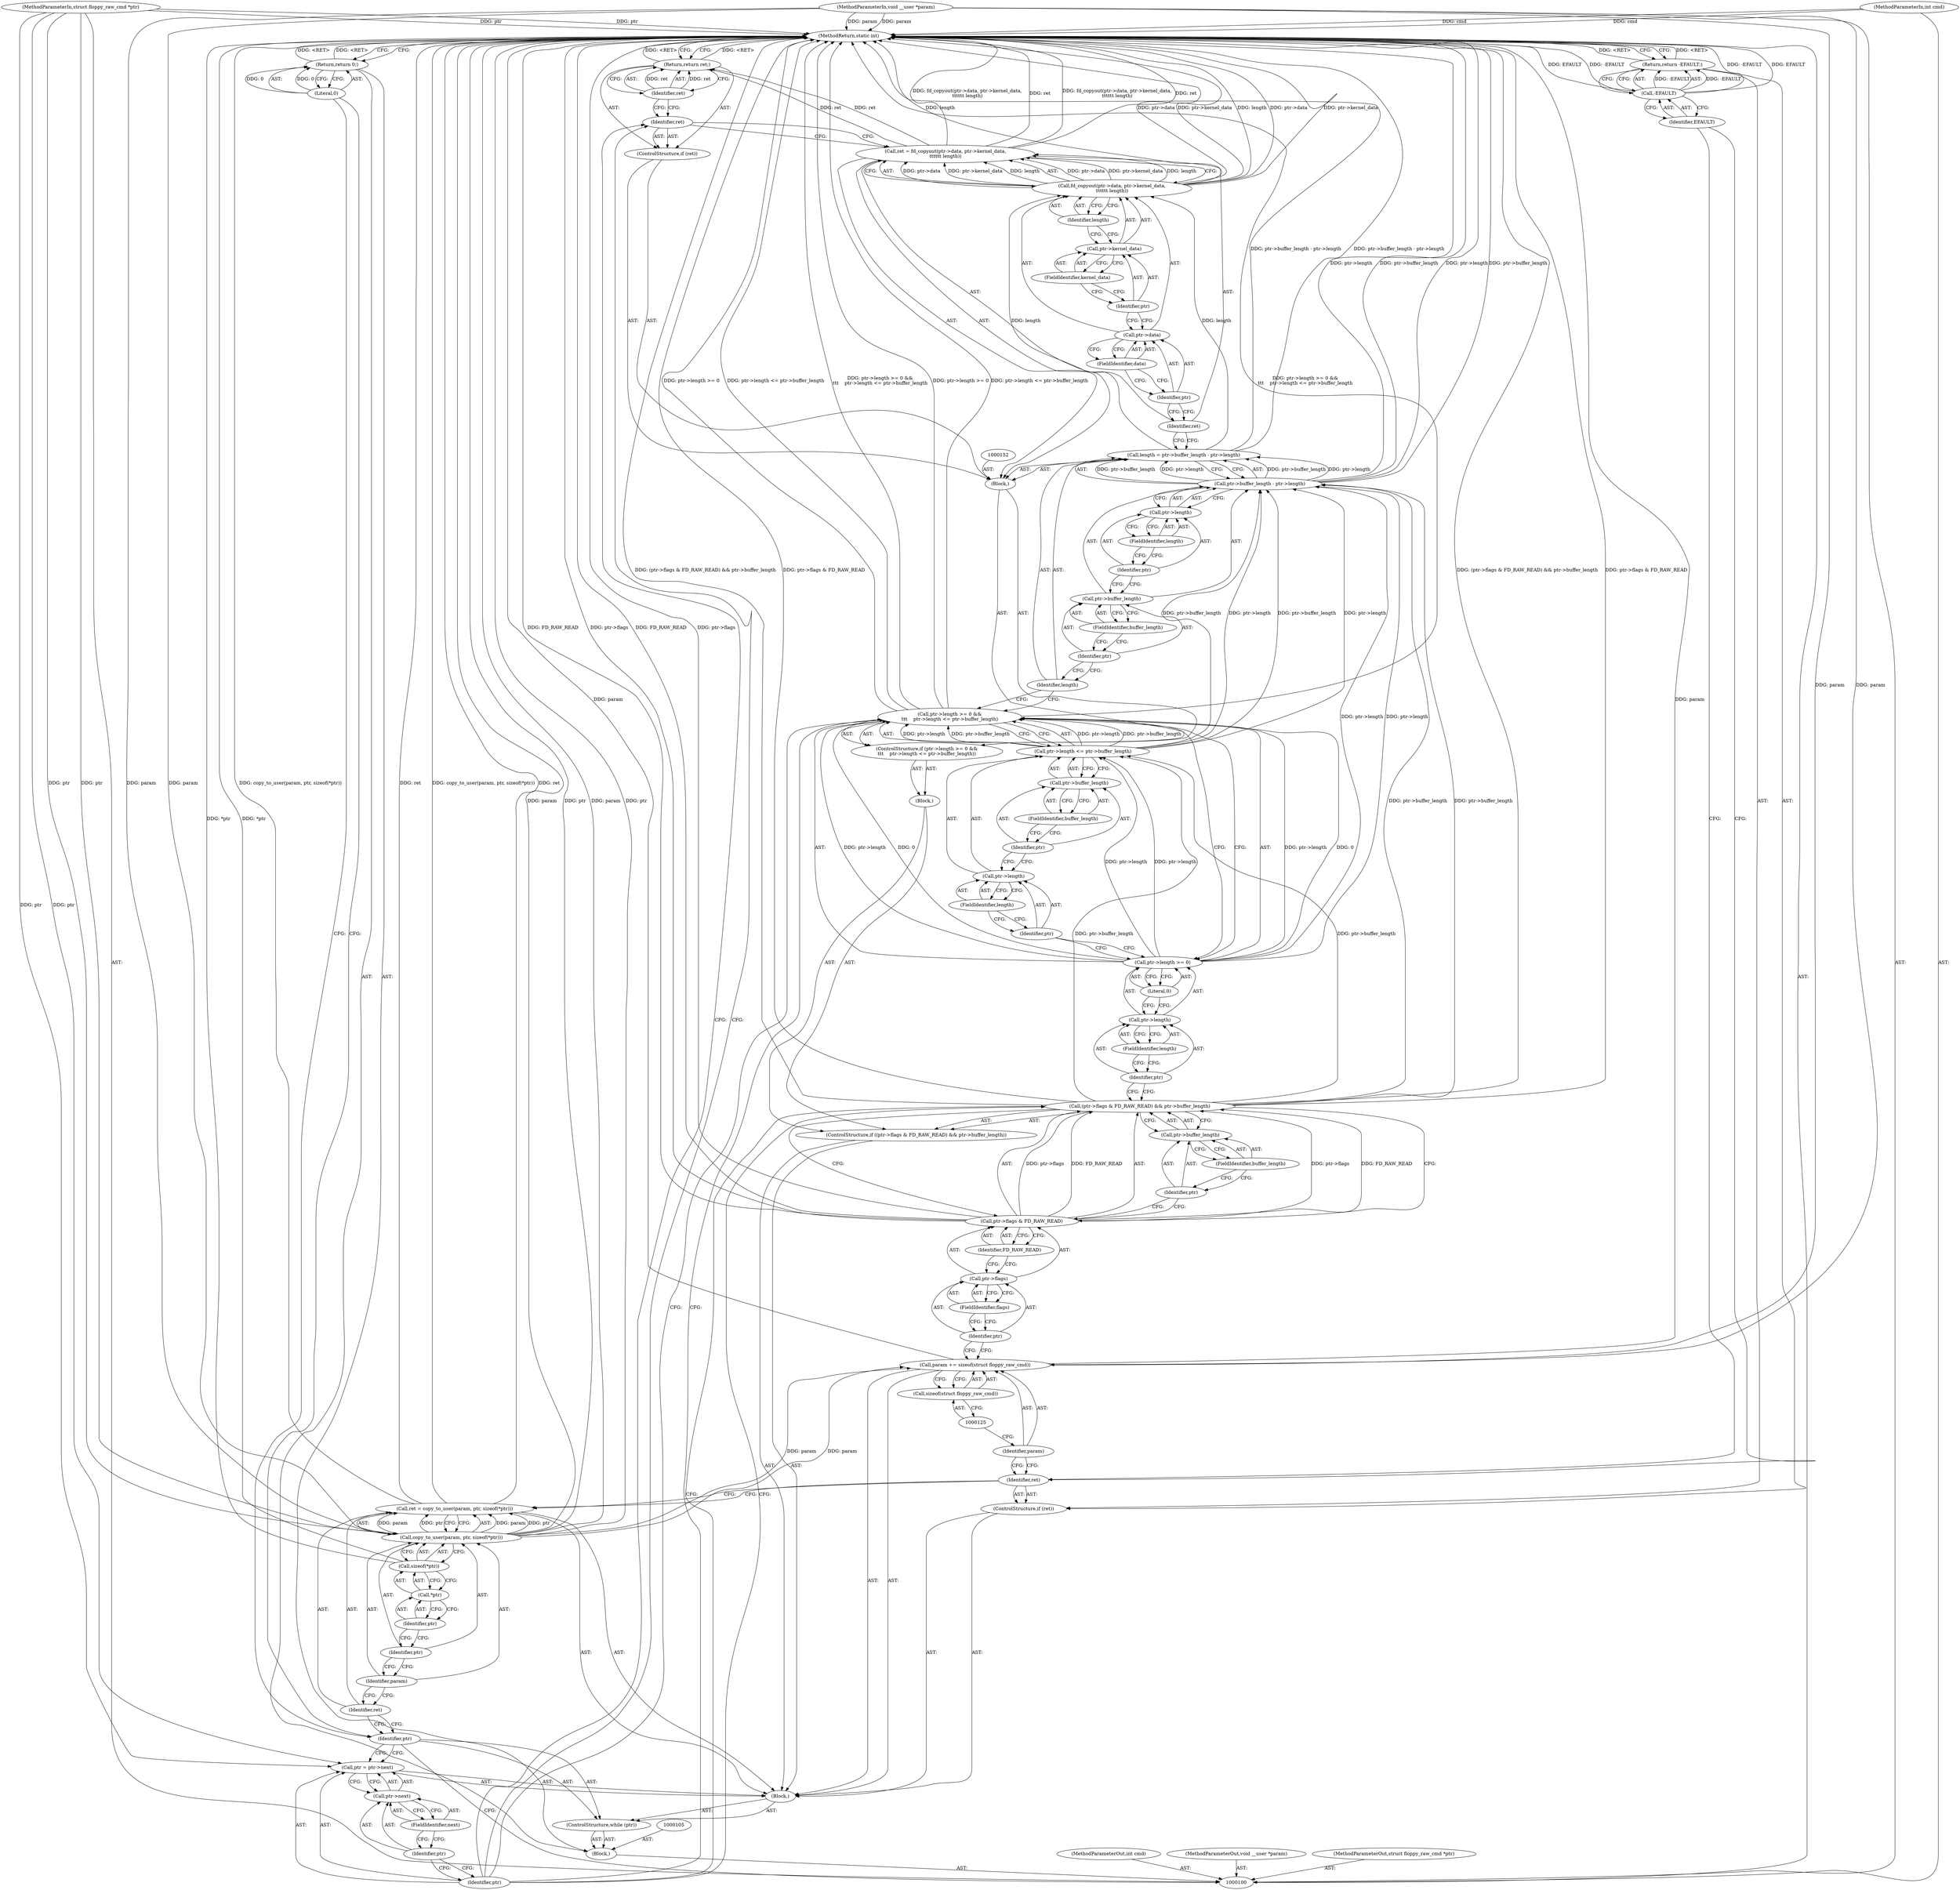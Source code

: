 digraph "1_linux_2145e15e0557a01b9195d1c7199a1b92cb9be81f" {
"1000183" [label="(MethodReturn,static int)"];
"1000101" [label="(MethodParameterIn,int cmd)"];
"1000256" [label="(MethodParameterOut,int cmd)"];
"1000102" [label="(MethodParameterIn,void __user *param)"];
"1000257" [label="(MethodParameterOut,void __user *param)"];
"1000124" [label="(Call,sizeof(struct floppy_raw_cmd))"];
"1000122" [label="(Call,param += sizeof(struct floppy_raw_cmd))"];
"1000123" [label="(Identifier,param)"];
"1000131" [label="(FieldIdentifier,flags)"];
"1000126" [label="(ControlStructure,if ((ptr->flags & FD_RAW_READ) && ptr->buffer_length))"];
"1000132" [label="(Identifier,FD_RAW_READ)"];
"1000133" [label="(Call,ptr->buffer_length)"];
"1000134" [label="(Identifier,ptr)"];
"1000135" [label="(FieldIdentifier,buffer_length)"];
"1000136" [label="(Block,)"];
"1000127" [label="(Call,(ptr->flags & FD_RAW_READ) && ptr->buffer_length)"];
"1000128" [label="(Call,ptr->flags & FD_RAW_READ)"];
"1000129" [label="(Call,ptr->flags)"];
"1000130" [label="(Identifier,ptr)"];
"1000142" [label="(FieldIdentifier,length)"];
"1000143" [label="(Literal,0)"];
"1000137" [label="(ControlStructure,if (ptr->length >= 0 &&\n\t\t\t    ptr->length <= ptr->buffer_length))"];
"1000138" [label="(Call,ptr->length >= 0 &&\n\t\t\t    ptr->length <= ptr->buffer_length)"];
"1000139" [label="(Call,ptr->length >= 0)"];
"1000140" [label="(Call,ptr->length)"];
"1000141" [label="(Identifier,ptr)"];
"1000147" [label="(FieldIdentifier,length)"];
"1000148" [label="(Call,ptr->buffer_length)"];
"1000149" [label="(Identifier,ptr)"];
"1000150" [label="(FieldIdentifier,buffer_length)"];
"1000144" [label="(Call,ptr->length <= ptr->buffer_length)"];
"1000145" [label="(Call,ptr->length)"];
"1000146" [label="(Identifier,ptr)"];
"1000155" [label="(Call,ptr->buffer_length - ptr->length)"];
"1000156" [label="(Call,ptr->buffer_length)"];
"1000157" [label="(Identifier,ptr)"];
"1000158" [label="(FieldIdentifier,buffer_length)"];
"1000159" [label="(Call,ptr->length)"];
"1000160" [label="(Identifier,ptr)"];
"1000151" [label="(Block,)"];
"1000161" [label="(FieldIdentifier,length)"];
"1000153" [label="(Call,length = ptr->buffer_length - ptr->length)"];
"1000154" [label="(Identifier,length)"];
"1000164" [label="(Call,fd_copyout(ptr->data, ptr->kernel_data,\n\t\t\t\t\t\t length))"];
"1000165" [label="(Call,ptr->data)"];
"1000166" [label="(Identifier,ptr)"];
"1000167" [label="(FieldIdentifier,data)"];
"1000168" [label="(Call,ptr->kernel_data)"];
"1000169" [label="(Identifier,ptr)"];
"1000170" [label="(FieldIdentifier,kernel_data)"];
"1000162" [label="(Call,ret = fd_copyout(ptr->data, ptr->kernel_data,\n\t\t\t\t\t\t length))"];
"1000163" [label="(Identifier,ret)"];
"1000171" [label="(Identifier,length)"];
"1000172" [label="(ControlStructure,if (ret))"];
"1000173" [label="(Identifier,ret)"];
"1000175" [label="(Identifier,ret)"];
"1000174" [label="(Return,return ret;)"];
"1000103" [label="(MethodParameterIn,struct floppy_raw_cmd *ptr)"];
"1000258" [label="(MethodParameterOut,struct floppy_raw_cmd *ptr)"];
"1000180" [label="(FieldIdentifier,next)"];
"1000176" [label="(Call,ptr = ptr->next)"];
"1000177" [label="(Identifier,ptr)"];
"1000178" [label="(Call,ptr->next)"];
"1000179" [label="(Identifier,ptr)"];
"1000181" [label="(Return,return 0;)"];
"1000182" [label="(Literal,0)"];
"1000104" [label="(Block,)"];
"1000108" [label="(Block,)"];
"1000106" [label="(ControlStructure,while (ptr))"];
"1000107" [label="(Identifier,ptr)"];
"1000109" [label="(Call,ret = copy_to_user(param, ptr, sizeof(*ptr)))"];
"1000110" [label="(Identifier,ret)"];
"1000112" [label="(Identifier,param)"];
"1000113" [label="(Identifier,ptr)"];
"1000114" [label="(Call,sizeof(*ptr))"];
"1000115" [label="(Call,*ptr)"];
"1000116" [label="(Identifier,ptr)"];
"1000111" [label="(Call,copy_to_user(param, ptr, sizeof(*ptr)))"];
"1000117" [label="(ControlStructure,if (ret))"];
"1000118" [label="(Identifier,ret)"];
"1000120" [label="(Call,-EFAULT)"];
"1000121" [label="(Identifier,EFAULT)"];
"1000119" [label="(Return,return -EFAULT;)"];
"1000183" -> "1000100"  [label="AST: "];
"1000183" -> "1000119"  [label="CFG: "];
"1000183" -> "1000174"  [label="CFG: "];
"1000183" -> "1000181"  [label="CFG: "];
"1000181" -> "1000183"  [label="DDG: <RET>"];
"1000119" -> "1000183"  [label="DDG: <RET>"];
"1000155" -> "1000183"  [label="DDG: ptr->length"];
"1000155" -> "1000183"  [label="DDG: ptr->buffer_length"];
"1000109" -> "1000183"  [label="DDG: copy_to_user(param, ptr, sizeof(*ptr))"];
"1000109" -> "1000183"  [label="DDG: ret"];
"1000164" -> "1000183"  [label="DDG: ptr->kernel_data"];
"1000164" -> "1000183"  [label="DDG: length"];
"1000164" -> "1000183"  [label="DDG: ptr->data"];
"1000162" -> "1000183"  [label="DDG: fd_copyout(ptr->data, ptr->kernel_data,\n\t\t\t\t\t\t length)"];
"1000162" -> "1000183"  [label="DDG: ret"];
"1000122" -> "1000183"  [label="DDG: param"];
"1000128" -> "1000183"  [label="DDG: FD_RAW_READ"];
"1000128" -> "1000183"  [label="DDG: ptr->flags"];
"1000138" -> "1000183"  [label="DDG: ptr->length >= 0"];
"1000138" -> "1000183"  [label="DDG: ptr->length <= ptr->buffer_length"];
"1000138" -> "1000183"  [label="DDG: ptr->length >= 0 &&\n\t\t\t    ptr->length <= ptr->buffer_length"];
"1000153" -> "1000183"  [label="DDG: ptr->buffer_length - ptr->length"];
"1000103" -> "1000183"  [label="DDG: ptr"];
"1000114" -> "1000183"  [label="DDG: *ptr"];
"1000120" -> "1000183"  [label="DDG: EFAULT"];
"1000120" -> "1000183"  [label="DDG: -EFAULT"];
"1000127" -> "1000183"  [label="DDG: (ptr->flags & FD_RAW_READ) && ptr->buffer_length"];
"1000127" -> "1000183"  [label="DDG: ptr->flags & FD_RAW_READ"];
"1000102" -> "1000183"  [label="DDG: param"];
"1000111" -> "1000183"  [label="DDG: param"];
"1000111" -> "1000183"  [label="DDG: ptr"];
"1000101" -> "1000183"  [label="DDG: cmd"];
"1000174" -> "1000183"  [label="DDG: <RET>"];
"1000101" -> "1000100"  [label="AST: "];
"1000101" -> "1000183"  [label="DDG: cmd"];
"1000256" -> "1000100"  [label="AST: "];
"1000102" -> "1000100"  [label="AST: "];
"1000102" -> "1000183"  [label="DDG: param"];
"1000102" -> "1000111"  [label="DDG: param"];
"1000102" -> "1000122"  [label="DDG: param"];
"1000257" -> "1000100"  [label="AST: "];
"1000124" -> "1000122"  [label="AST: "];
"1000124" -> "1000125"  [label="CFG: "];
"1000125" -> "1000124"  [label="AST: "];
"1000122" -> "1000124"  [label="CFG: "];
"1000122" -> "1000108"  [label="AST: "];
"1000122" -> "1000124"  [label="CFG: "];
"1000123" -> "1000122"  [label="AST: "];
"1000124" -> "1000122"  [label="AST: "];
"1000130" -> "1000122"  [label="CFG: "];
"1000122" -> "1000183"  [label="DDG: param"];
"1000111" -> "1000122"  [label="DDG: param"];
"1000102" -> "1000122"  [label="DDG: param"];
"1000123" -> "1000122"  [label="AST: "];
"1000123" -> "1000118"  [label="CFG: "];
"1000125" -> "1000123"  [label="CFG: "];
"1000131" -> "1000129"  [label="AST: "];
"1000131" -> "1000130"  [label="CFG: "];
"1000129" -> "1000131"  [label="CFG: "];
"1000126" -> "1000108"  [label="AST: "];
"1000127" -> "1000126"  [label="AST: "];
"1000136" -> "1000126"  [label="AST: "];
"1000132" -> "1000128"  [label="AST: "];
"1000132" -> "1000129"  [label="CFG: "];
"1000128" -> "1000132"  [label="CFG: "];
"1000133" -> "1000127"  [label="AST: "];
"1000133" -> "1000135"  [label="CFG: "];
"1000134" -> "1000133"  [label="AST: "];
"1000135" -> "1000133"  [label="AST: "];
"1000127" -> "1000133"  [label="CFG: "];
"1000134" -> "1000133"  [label="AST: "];
"1000134" -> "1000128"  [label="CFG: "];
"1000135" -> "1000134"  [label="CFG: "];
"1000135" -> "1000133"  [label="AST: "];
"1000135" -> "1000134"  [label="CFG: "];
"1000133" -> "1000135"  [label="CFG: "];
"1000136" -> "1000126"  [label="AST: "];
"1000137" -> "1000136"  [label="AST: "];
"1000127" -> "1000126"  [label="AST: "];
"1000127" -> "1000128"  [label="CFG: "];
"1000127" -> "1000133"  [label="CFG: "];
"1000128" -> "1000127"  [label="AST: "];
"1000133" -> "1000127"  [label="AST: "];
"1000141" -> "1000127"  [label="CFG: "];
"1000177" -> "1000127"  [label="CFG: "];
"1000127" -> "1000183"  [label="DDG: (ptr->flags & FD_RAW_READ) && ptr->buffer_length"];
"1000127" -> "1000183"  [label="DDG: ptr->flags & FD_RAW_READ"];
"1000128" -> "1000127"  [label="DDG: ptr->flags"];
"1000128" -> "1000127"  [label="DDG: FD_RAW_READ"];
"1000127" -> "1000144"  [label="DDG: ptr->buffer_length"];
"1000127" -> "1000155"  [label="DDG: ptr->buffer_length"];
"1000128" -> "1000127"  [label="AST: "];
"1000128" -> "1000132"  [label="CFG: "];
"1000129" -> "1000128"  [label="AST: "];
"1000132" -> "1000128"  [label="AST: "];
"1000134" -> "1000128"  [label="CFG: "];
"1000127" -> "1000128"  [label="CFG: "];
"1000128" -> "1000183"  [label="DDG: FD_RAW_READ"];
"1000128" -> "1000183"  [label="DDG: ptr->flags"];
"1000128" -> "1000127"  [label="DDG: ptr->flags"];
"1000128" -> "1000127"  [label="DDG: FD_RAW_READ"];
"1000129" -> "1000128"  [label="AST: "];
"1000129" -> "1000131"  [label="CFG: "];
"1000130" -> "1000129"  [label="AST: "];
"1000131" -> "1000129"  [label="AST: "];
"1000132" -> "1000129"  [label="CFG: "];
"1000130" -> "1000129"  [label="AST: "];
"1000130" -> "1000122"  [label="CFG: "];
"1000131" -> "1000130"  [label="CFG: "];
"1000142" -> "1000140"  [label="AST: "];
"1000142" -> "1000141"  [label="CFG: "];
"1000140" -> "1000142"  [label="CFG: "];
"1000143" -> "1000139"  [label="AST: "];
"1000143" -> "1000140"  [label="CFG: "];
"1000139" -> "1000143"  [label="CFG: "];
"1000137" -> "1000136"  [label="AST: "];
"1000138" -> "1000137"  [label="AST: "];
"1000151" -> "1000137"  [label="AST: "];
"1000138" -> "1000137"  [label="AST: "];
"1000138" -> "1000139"  [label="CFG: "];
"1000138" -> "1000144"  [label="CFG: "];
"1000139" -> "1000138"  [label="AST: "];
"1000144" -> "1000138"  [label="AST: "];
"1000154" -> "1000138"  [label="CFG: "];
"1000177" -> "1000138"  [label="CFG: "];
"1000138" -> "1000183"  [label="DDG: ptr->length >= 0"];
"1000138" -> "1000183"  [label="DDG: ptr->length <= ptr->buffer_length"];
"1000138" -> "1000183"  [label="DDG: ptr->length >= 0 &&\n\t\t\t    ptr->length <= ptr->buffer_length"];
"1000139" -> "1000138"  [label="DDG: ptr->length"];
"1000139" -> "1000138"  [label="DDG: 0"];
"1000144" -> "1000138"  [label="DDG: ptr->length"];
"1000144" -> "1000138"  [label="DDG: ptr->buffer_length"];
"1000139" -> "1000138"  [label="AST: "];
"1000139" -> "1000143"  [label="CFG: "];
"1000140" -> "1000139"  [label="AST: "];
"1000143" -> "1000139"  [label="AST: "];
"1000146" -> "1000139"  [label="CFG: "];
"1000138" -> "1000139"  [label="CFG: "];
"1000139" -> "1000138"  [label="DDG: ptr->length"];
"1000139" -> "1000138"  [label="DDG: 0"];
"1000139" -> "1000144"  [label="DDG: ptr->length"];
"1000139" -> "1000155"  [label="DDG: ptr->length"];
"1000140" -> "1000139"  [label="AST: "];
"1000140" -> "1000142"  [label="CFG: "];
"1000141" -> "1000140"  [label="AST: "];
"1000142" -> "1000140"  [label="AST: "];
"1000143" -> "1000140"  [label="CFG: "];
"1000141" -> "1000140"  [label="AST: "];
"1000141" -> "1000127"  [label="CFG: "];
"1000142" -> "1000141"  [label="CFG: "];
"1000147" -> "1000145"  [label="AST: "];
"1000147" -> "1000146"  [label="CFG: "];
"1000145" -> "1000147"  [label="CFG: "];
"1000148" -> "1000144"  [label="AST: "];
"1000148" -> "1000150"  [label="CFG: "];
"1000149" -> "1000148"  [label="AST: "];
"1000150" -> "1000148"  [label="AST: "];
"1000144" -> "1000148"  [label="CFG: "];
"1000149" -> "1000148"  [label="AST: "];
"1000149" -> "1000145"  [label="CFG: "];
"1000150" -> "1000149"  [label="CFG: "];
"1000150" -> "1000148"  [label="AST: "];
"1000150" -> "1000149"  [label="CFG: "];
"1000148" -> "1000150"  [label="CFG: "];
"1000144" -> "1000138"  [label="AST: "];
"1000144" -> "1000148"  [label="CFG: "];
"1000145" -> "1000144"  [label="AST: "];
"1000148" -> "1000144"  [label="AST: "];
"1000138" -> "1000144"  [label="CFG: "];
"1000144" -> "1000138"  [label="DDG: ptr->length"];
"1000144" -> "1000138"  [label="DDG: ptr->buffer_length"];
"1000139" -> "1000144"  [label="DDG: ptr->length"];
"1000127" -> "1000144"  [label="DDG: ptr->buffer_length"];
"1000144" -> "1000155"  [label="DDG: ptr->buffer_length"];
"1000144" -> "1000155"  [label="DDG: ptr->length"];
"1000145" -> "1000144"  [label="AST: "];
"1000145" -> "1000147"  [label="CFG: "];
"1000146" -> "1000145"  [label="AST: "];
"1000147" -> "1000145"  [label="AST: "];
"1000149" -> "1000145"  [label="CFG: "];
"1000146" -> "1000145"  [label="AST: "];
"1000146" -> "1000139"  [label="CFG: "];
"1000147" -> "1000146"  [label="CFG: "];
"1000155" -> "1000153"  [label="AST: "];
"1000155" -> "1000159"  [label="CFG: "];
"1000156" -> "1000155"  [label="AST: "];
"1000159" -> "1000155"  [label="AST: "];
"1000153" -> "1000155"  [label="CFG: "];
"1000155" -> "1000183"  [label="DDG: ptr->length"];
"1000155" -> "1000183"  [label="DDG: ptr->buffer_length"];
"1000155" -> "1000153"  [label="DDG: ptr->buffer_length"];
"1000155" -> "1000153"  [label="DDG: ptr->length"];
"1000144" -> "1000155"  [label="DDG: ptr->buffer_length"];
"1000144" -> "1000155"  [label="DDG: ptr->length"];
"1000127" -> "1000155"  [label="DDG: ptr->buffer_length"];
"1000139" -> "1000155"  [label="DDG: ptr->length"];
"1000156" -> "1000155"  [label="AST: "];
"1000156" -> "1000158"  [label="CFG: "];
"1000157" -> "1000156"  [label="AST: "];
"1000158" -> "1000156"  [label="AST: "];
"1000160" -> "1000156"  [label="CFG: "];
"1000157" -> "1000156"  [label="AST: "];
"1000157" -> "1000154"  [label="CFG: "];
"1000158" -> "1000157"  [label="CFG: "];
"1000158" -> "1000156"  [label="AST: "];
"1000158" -> "1000157"  [label="CFG: "];
"1000156" -> "1000158"  [label="CFG: "];
"1000159" -> "1000155"  [label="AST: "];
"1000159" -> "1000161"  [label="CFG: "];
"1000160" -> "1000159"  [label="AST: "];
"1000161" -> "1000159"  [label="AST: "];
"1000155" -> "1000159"  [label="CFG: "];
"1000160" -> "1000159"  [label="AST: "];
"1000160" -> "1000156"  [label="CFG: "];
"1000161" -> "1000160"  [label="CFG: "];
"1000151" -> "1000137"  [label="AST: "];
"1000152" -> "1000151"  [label="AST: "];
"1000153" -> "1000151"  [label="AST: "];
"1000162" -> "1000151"  [label="AST: "];
"1000172" -> "1000151"  [label="AST: "];
"1000161" -> "1000159"  [label="AST: "];
"1000161" -> "1000160"  [label="CFG: "];
"1000159" -> "1000161"  [label="CFG: "];
"1000153" -> "1000151"  [label="AST: "];
"1000153" -> "1000155"  [label="CFG: "];
"1000154" -> "1000153"  [label="AST: "];
"1000155" -> "1000153"  [label="AST: "];
"1000163" -> "1000153"  [label="CFG: "];
"1000153" -> "1000183"  [label="DDG: ptr->buffer_length - ptr->length"];
"1000155" -> "1000153"  [label="DDG: ptr->buffer_length"];
"1000155" -> "1000153"  [label="DDG: ptr->length"];
"1000153" -> "1000164"  [label="DDG: length"];
"1000154" -> "1000153"  [label="AST: "];
"1000154" -> "1000138"  [label="CFG: "];
"1000157" -> "1000154"  [label="CFG: "];
"1000164" -> "1000162"  [label="AST: "];
"1000164" -> "1000171"  [label="CFG: "];
"1000165" -> "1000164"  [label="AST: "];
"1000168" -> "1000164"  [label="AST: "];
"1000171" -> "1000164"  [label="AST: "];
"1000162" -> "1000164"  [label="CFG: "];
"1000164" -> "1000183"  [label="DDG: ptr->kernel_data"];
"1000164" -> "1000183"  [label="DDG: length"];
"1000164" -> "1000183"  [label="DDG: ptr->data"];
"1000164" -> "1000162"  [label="DDG: ptr->data"];
"1000164" -> "1000162"  [label="DDG: ptr->kernel_data"];
"1000164" -> "1000162"  [label="DDG: length"];
"1000153" -> "1000164"  [label="DDG: length"];
"1000165" -> "1000164"  [label="AST: "];
"1000165" -> "1000167"  [label="CFG: "];
"1000166" -> "1000165"  [label="AST: "];
"1000167" -> "1000165"  [label="AST: "];
"1000169" -> "1000165"  [label="CFG: "];
"1000166" -> "1000165"  [label="AST: "];
"1000166" -> "1000163"  [label="CFG: "];
"1000167" -> "1000166"  [label="CFG: "];
"1000167" -> "1000165"  [label="AST: "];
"1000167" -> "1000166"  [label="CFG: "];
"1000165" -> "1000167"  [label="CFG: "];
"1000168" -> "1000164"  [label="AST: "];
"1000168" -> "1000170"  [label="CFG: "];
"1000169" -> "1000168"  [label="AST: "];
"1000170" -> "1000168"  [label="AST: "];
"1000171" -> "1000168"  [label="CFG: "];
"1000169" -> "1000168"  [label="AST: "];
"1000169" -> "1000165"  [label="CFG: "];
"1000170" -> "1000169"  [label="CFG: "];
"1000170" -> "1000168"  [label="AST: "];
"1000170" -> "1000169"  [label="CFG: "];
"1000168" -> "1000170"  [label="CFG: "];
"1000162" -> "1000151"  [label="AST: "];
"1000162" -> "1000164"  [label="CFG: "];
"1000163" -> "1000162"  [label="AST: "];
"1000164" -> "1000162"  [label="AST: "];
"1000173" -> "1000162"  [label="CFG: "];
"1000162" -> "1000183"  [label="DDG: fd_copyout(ptr->data, ptr->kernel_data,\n\t\t\t\t\t\t length)"];
"1000162" -> "1000183"  [label="DDG: ret"];
"1000164" -> "1000162"  [label="DDG: ptr->data"];
"1000164" -> "1000162"  [label="DDG: ptr->kernel_data"];
"1000164" -> "1000162"  [label="DDG: length"];
"1000162" -> "1000174"  [label="DDG: ret"];
"1000163" -> "1000162"  [label="AST: "];
"1000163" -> "1000153"  [label="CFG: "];
"1000166" -> "1000163"  [label="CFG: "];
"1000171" -> "1000164"  [label="AST: "];
"1000171" -> "1000168"  [label="CFG: "];
"1000164" -> "1000171"  [label="CFG: "];
"1000172" -> "1000151"  [label="AST: "];
"1000173" -> "1000172"  [label="AST: "];
"1000174" -> "1000172"  [label="AST: "];
"1000173" -> "1000172"  [label="AST: "];
"1000173" -> "1000162"  [label="CFG: "];
"1000175" -> "1000173"  [label="CFG: "];
"1000177" -> "1000173"  [label="CFG: "];
"1000175" -> "1000174"  [label="AST: "];
"1000175" -> "1000173"  [label="CFG: "];
"1000174" -> "1000175"  [label="CFG: "];
"1000175" -> "1000174"  [label="DDG: ret"];
"1000174" -> "1000172"  [label="AST: "];
"1000174" -> "1000175"  [label="CFG: "];
"1000175" -> "1000174"  [label="AST: "];
"1000183" -> "1000174"  [label="CFG: "];
"1000174" -> "1000183"  [label="DDG: <RET>"];
"1000175" -> "1000174"  [label="DDG: ret"];
"1000162" -> "1000174"  [label="DDG: ret"];
"1000103" -> "1000100"  [label="AST: "];
"1000103" -> "1000183"  [label="DDG: ptr"];
"1000103" -> "1000111"  [label="DDG: ptr"];
"1000103" -> "1000176"  [label="DDG: ptr"];
"1000258" -> "1000100"  [label="AST: "];
"1000180" -> "1000178"  [label="AST: "];
"1000180" -> "1000179"  [label="CFG: "];
"1000178" -> "1000180"  [label="CFG: "];
"1000176" -> "1000108"  [label="AST: "];
"1000176" -> "1000178"  [label="CFG: "];
"1000177" -> "1000176"  [label="AST: "];
"1000178" -> "1000176"  [label="AST: "];
"1000107" -> "1000176"  [label="CFG: "];
"1000103" -> "1000176"  [label="DDG: ptr"];
"1000177" -> "1000176"  [label="AST: "];
"1000177" -> "1000173"  [label="CFG: "];
"1000177" -> "1000138"  [label="CFG: "];
"1000177" -> "1000127"  [label="CFG: "];
"1000179" -> "1000177"  [label="CFG: "];
"1000178" -> "1000176"  [label="AST: "];
"1000178" -> "1000180"  [label="CFG: "];
"1000179" -> "1000178"  [label="AST: "];
"1000180" -> "1000178"  [label="AST: "];
"1000176" -> "1000178"  [label="CFG: "];
"1000179" -> "1000178"  [label="AST: "];
"1000179" -> "1000177"  [label="CFG: "];
"1000180" -> "1000179"  [label="CFG: "];
"1000181" -> "1000104"  [label="AST: "];
"1000181" -> "1000182"  [label="CFG: "];
"1000182" -> "1000181"  [label="AST: "];
"1000183" -> "1000181"  [label="CFG: "];
"1000181" -> "1000183"  [label="DDG: <RET>"];
"1000182" -> "1000181"  [label="DDG: 0"];
"1000182" -> "1000181"  [label="AST: "];
"1000182" -> "1000107"  [label="CFG: "];
"1000181" -> "1000182"  [label="CFG: "];
"1000182" -> "1000181"  [label="DDG: 0"];
"1000104" -> "1000100"  [label="AST: "];
"1000105" -> "1000104"  [label="AST: "];
"1000106" -> "1000104"  [label="AST: "];
"1000181" -> "1000104"  [label="AST: "];
"1000108" -> "1000106"  [label="AST: "];
"1000109" -> "1000108"  [label="AST: "];
"1000117" -> "1000108"  [label="AST: "];
"1000122" -> "1000108"  [label="AST: "];
"1000126" -> "1000108"  [label="AST: "];
"1000176" -> "1000108"  [label="AST: "];
"1000106" -> "1000104"  [label="AST: "];
"1000107" -> "1000106"  [label="AST: "];
"1000108" -> "1000106"  [label="AST: "];
"1000107" -> "1000106"  [label="AST: "];
"1000107" -> "1000176"  [label="CFG: "];
"1000107" -> "1000100"  [label="CFG: "];
"1000110" -> "1000107"  [label="CFG: "];
"1000182" -> "1000107"  [label="CFG: "];
"1000109" -> "1000108"  [label="AST: "];
"1000109" -> "1000111"  [label="CFG: "];
"1000110" -> "1000109"  [label="AST: "];
"1000111" -> "1000109"  [label="AST: "];
"1000118" -> "1000109"  [label="CFG: "];
"1000109" -> "1000183"  [label="DDG: copy_to_user(param, ptr, sizeof(*ptr))"];
"1000109" -> "1000183"  [label="DDG: ret"];
"1000111" -> "1000109"  [label="DDG: param"];
"1000111" -> "1000109"  [label="DDG: ptr"];
"1000110" -> "1000109"  [label="AST: "];
"1000110" -> "1000107"  [label="CFG: "];
"1000112" -> "1000110"  [label="CFG: "];
"1000112" -> "1000111"  [label="AST: "];
"1000112" -> "1000110"  [label="CFG: "];
"1000113" -> "1000112"  [label="CFG: "];
"1000113" -> "1000111"  [label="AST: "];
"1000113" -> "1000112"  [label="CFG: "];
"1000116" -> "1000113"  [label="CFG: "];
"1000114" -> "1000111"  [label="AST: "];
"1000114" -> "1000115"  [label="CFG: "];
"1000115" -> "1000114"  [label="AST: "];
"1000111" -> "1000114"  [label="CFG: "];
"1000114" -> "1000183"  [label="DDG: *ptr"];
"1000115" -> "1000114"  [label="AST: "];
"1000115" -> "1000116"  [label="CFG: "];
"1000116" -> "1000115"  [label="AST: "];
"1000114" -> "1000115"  [label="CFG: "];
"1000116" -> "1000115"  [label="AST: "];
"1000116" -> "1000113"  [label="CFG: "];
"1000115" -> "1000116"  [label="CFG: "];
"1000111" -> "1000109"  [label="AST: "];
"1000111" -> "1000114"  [label="CFG: "];
"1000112" -> "1000111"  [label="AST: "];
"1000113" -> "1000111"  [label="AST: "];
"1000114" -> "1000111"  [label="AST: "];
"1000109" -> "1000111"  [label="CFG: "];
"1000111" -> "1000183"  [label="DDG: param"];
"1000111" -> "1000183"  [label="DDG: ptr"];
"1000111" -> "1000109"  [label="DDG: param"];
"1000111" -> "1000109"  [label="DDG: ptr"];
"1000102" -> "1000111"  [label="DDG: param"];
"1000103" -> "1000111"  [label="DDG: ptr"];
"1000111" -> "1000122"  [label="DDG: param"];
"1000117" -> "1000108"  [label="AST: "];
"1000118" -> "1000117"  [label="AST: "];
"1000119" -> "1000117"  [label="AST: "];
"1000118" -> "1000117"  [label="AST: "];
"1000118" -> "1000109"  [label="CFG: "];
"1000121" -> "1000118"  [label="CFG: "];
"1000123" -> "1000118"  [label="CFG: "];
"1000120" -> "1000119"  [label="AST: "];
"1000120" -> "1000121"  [label="CFG: "];
"1000121" -> "1000120"  [label="AST: "];
"1000119" -> "1000120"  [label="CFG: "];
"1000120" -> "1000183"  [label="DDG: EFAULT"];
"1000120" -> "1000183"  [label="DDG: -EFAULT"];
"1000120" -> "1000119"  [label="DDG: -EFAULT"];
"1000121" -> "1000120"  [label="AST: "];
"1000121" -> "1000118"  [label="CFG: "];
"1000120" -> "1000121"  [label="CFG: "];
"1000119" -> "1000117"  [label="AST: "];
"1000119" -> "1000120"  [label="CFG: "];
"1000120" -> "1000119"  [label="AST: "];
"1000183" -> "1000119"  [label="CFG: "];
"1000119" -> "1000183"  [label="DDG: <RET>"];
"1000120" -> "1000119"  [label="DDG: -EFAULT"];
}
